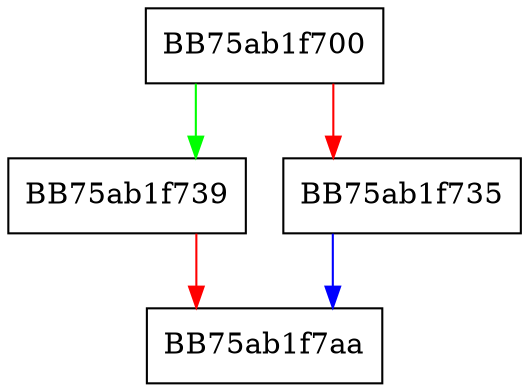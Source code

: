 digraph RollingQueueCapacity {
  node [shape="box"];
  graph [splines=ortho];
  BB75ab1f700 -> BB75ab1f739 [color="green"];
  BB75ab1f700 -> BB75ab1f735 [color="red"];
  BB75ab1f735 -> BB75ab1f7aa [color="blue"];
  BB75ab1f739 -> BB75ab1f7aa [color="red"];
}